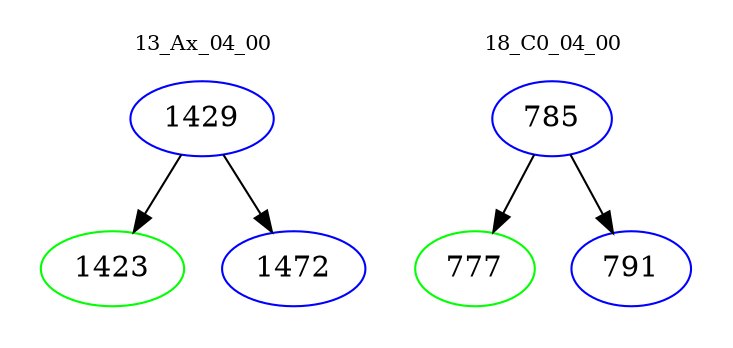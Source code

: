 digraph{
subgraph cluster_0 {
color = white
label = "13_Ax_04_00";
fontsize=10;
T0_1429 [label="1429", color="blue"]
T0_1429 -> T0_1423 [color="black"]
T0_1423 [label="1423", color="green"]
T0_1429 -> T0_1472 [color="black"]
T0_1472 [label="1472", color="blue"]
}
subgraph cluster_1 {
color = white
label = "18_C0_04_00";
fontsize=10;
T1_785 [label="785", color="blue"]
T1_785 -> T1_777 [color="black"]
T1_777 [label="777", color="green"]
T1_785 -> T1_791 [color="black"]
T1_791 [label="791", color="blue"]
}
}
